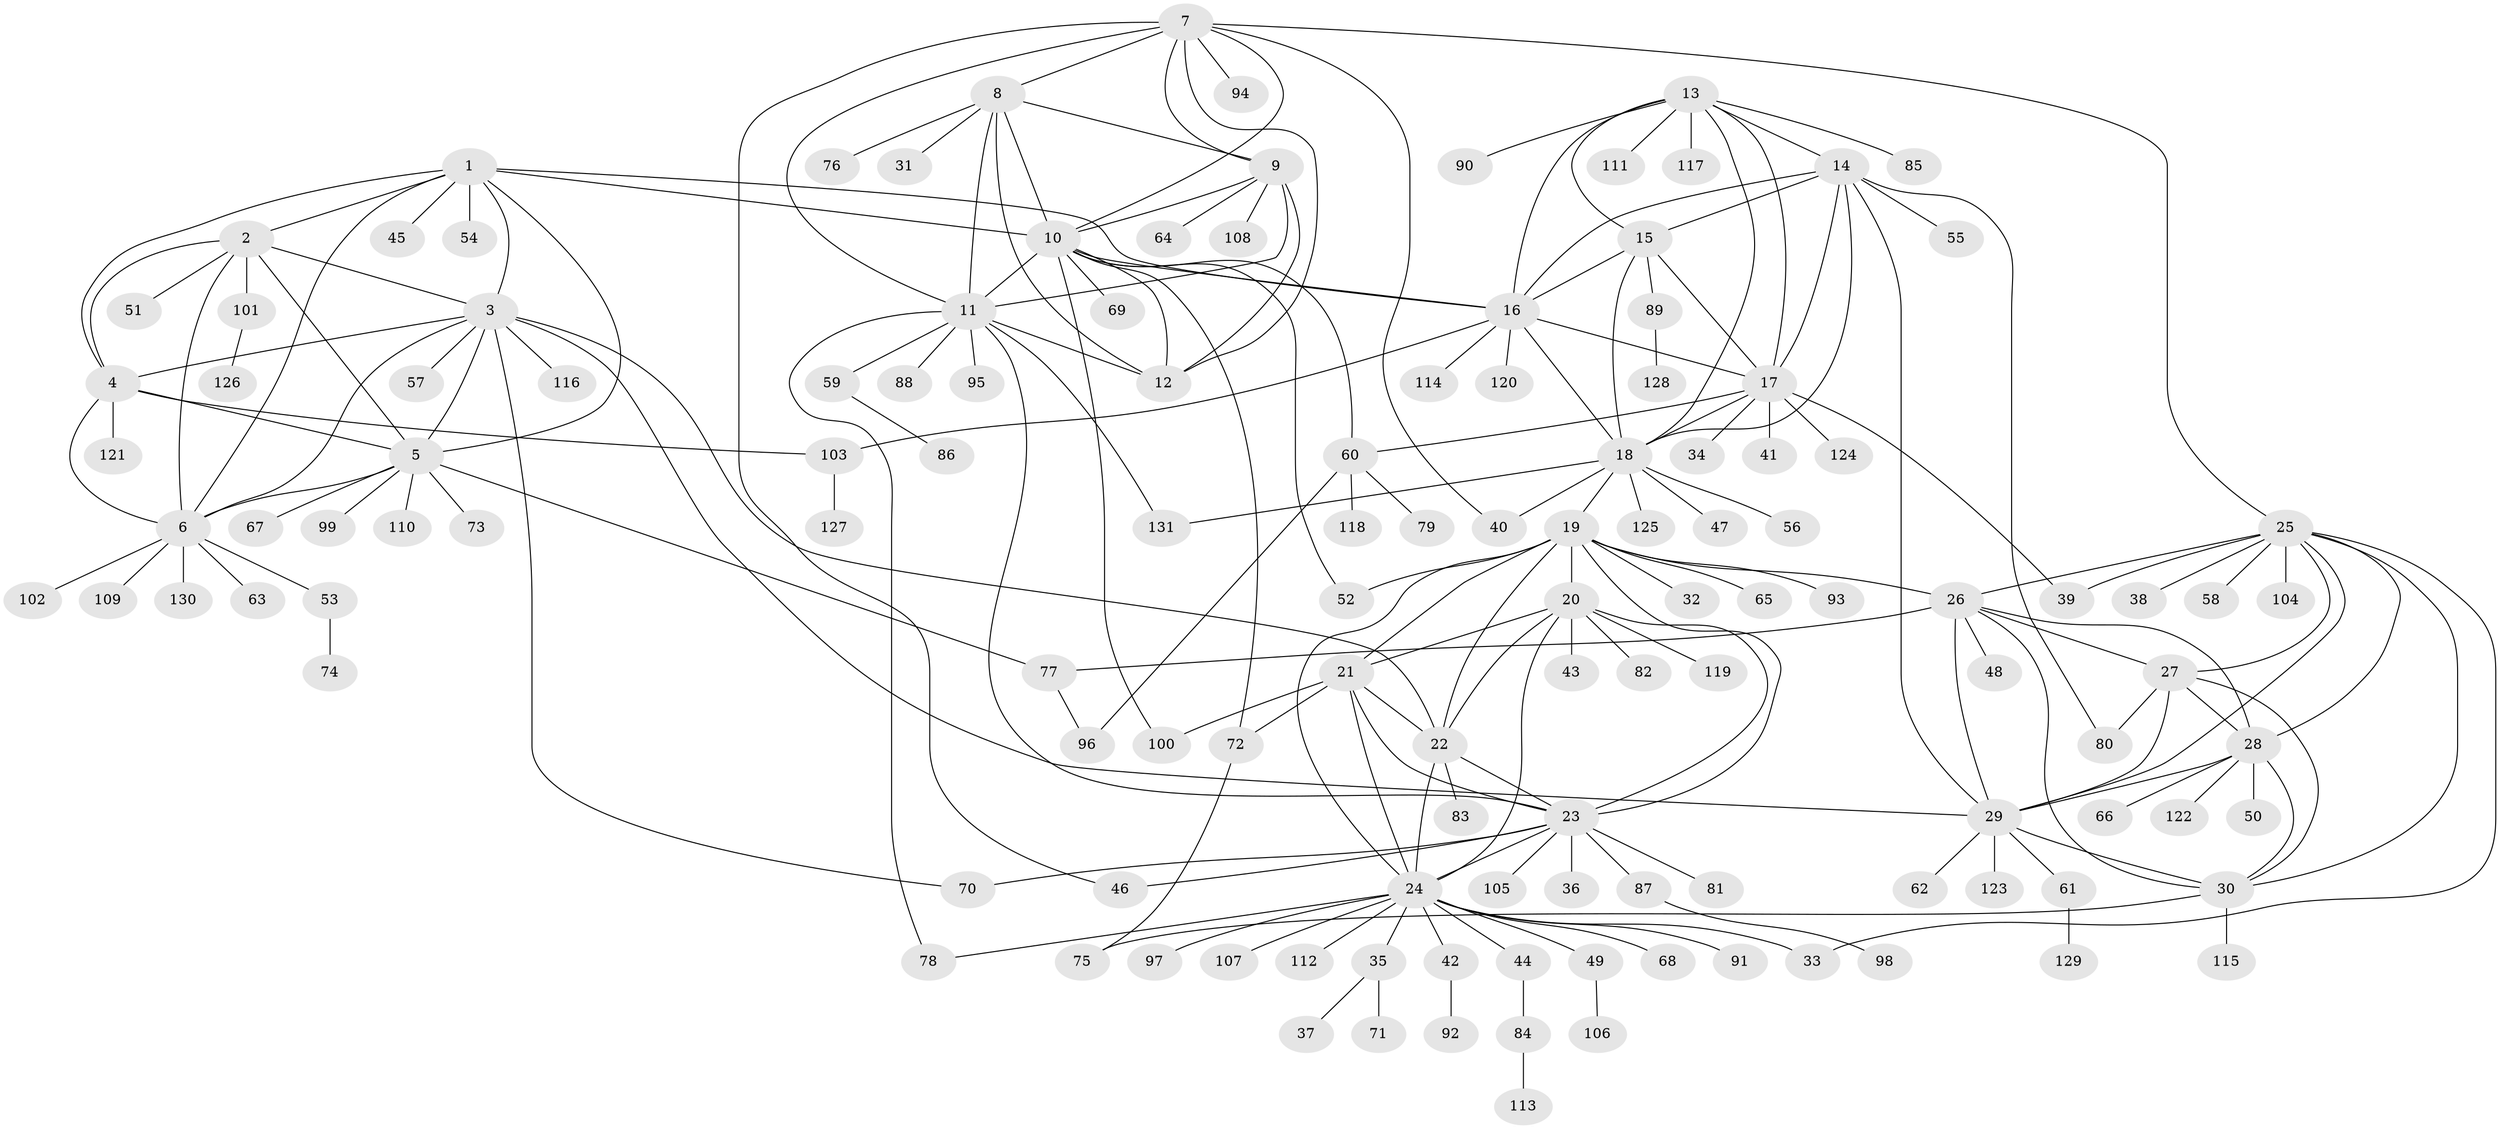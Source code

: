 // Generated by graph-tools (version 1.1) at 2025/50/03/09/25 03:50:39]
// undirected, 131 vertices, 202 edges
graph export_dot {
graph [start="1"]
  node [color=gray90,style=filled];
  1;
  2;
  3;
  4;
  5;
  6;
  7;
  8;
  9;
  10;
  11;
  12;
  13;
  14;
  15;
  16;
  17;
  18;
  19;
  20;
  21;
  22;
  23;
  24;
  25;
  26;
  27;
  28;
  29;
  30;
  31;
  32;
  33;
  34;
  35;
  36;
  37;
  38;
  39;
  40;
  41;
  42;
  43;
  44;
  45;
  46;
  47;
  48;
  49;
  50;
  51;
  52;
  53;
  54;
  55;
  56;
  57;
  58;
  59;
  60;
  61;
  62;
  63;
  64;
  65;
  66;
  67;
  68;
  69;
  70;
  71;
  72;
  73;
  74;
  75;
  76;
  77;
  78;
  79;
  80;
  81;
  82;
  83;
  84;
  85;
  86;
  87;
  88;
  89;
  90;
  91;
  92;
  93;
  94;
  95;
  96;
  97;
  98;
  99;
  100;
  101;
  102;
  103;
  104;
  105;
  106;
  107;
  108;
  109;
  110;
  111;
  112;
  113;
  114;
  115;
  116;
  117;
  118;
  119;
  120;
  121;
  122;
  123;
  124;
  125;
  126;
  127;
  128;
  129;
  130;
  131;
  1 -- 2;
  1 -- 3;
  1 -- 4;
  1 -- 5;
  1 -- 6;
  1 -- 10;
  1 -- 16;
  1 -- 45;
  1 -- 54;
  2 -- 3;
  2 -- 4;
  2 -- 5;
  2 -- 6;
  2 -- 51;
  2 -- 101;
  3 -- 4;
  3 -- 5;
  3 -- 6;
  3 -- 22;
  3 -- 29;
  3 -- 57;
  3 -- 70;
  3 -- 116;
  4 -- 5;
  4 -- 6;
  4 -- 103;
  4 -- 121;
  5 -- 6;
  5 -- 67;
  5 -- 73;
  5 -- 77;
  5 -- 99;
  5 -- 110;
  6 -- 53;
  6 -- 63;
  6 -- 102;
  6 -- 109;
  6 -- 130;
  7 -- 8;
  7 -- 9;
  7 -- 10;
  7 -- 11;
  7 -- 12;
  7 -- 25;
  7 -- 40;
  7 -- 46;
  7 -- 94;
  8 -- 9;
  8 -- 10;
  8 -- 11;
  8 -- 12;
  8 -- 31;
  8 -- 76;
  9 -- 10;
  9 -- 11;
  9 -- 12;
  9 -- 64;
  9 -- 108;
  10 -- 11;
  10 -- 12;
  10 -- 16;
  10 -- 52;
  10 -- 60;
  10 -- 69;
  10 -- 72;
  10 -- 100;
  11 -- 12;
  11 -- 23;
  11 -- 59;
  11 -- 78;
  11 -- 88;
  11 -- 95;
  11 -- 131;
  13 -- 14;
  13 -- 15;
  13 -- 16;
  13 -- 17;
  13 -- 18;
  13 -- 85;
  13 -- 90;
  13 -- 111;
  13 -- 117;
  14 -- 15;
  14 -- 16;
  14 -- 17;
  14 -- 18;
  14 -- 29;
  14 -- 55;
  14 -- 80;
  15 -- 16;
  15 -- 17;
  15 -- 18;
  15 -- 89;
  16 -- 17;
  16 -- 18;
  16 -- 103;
  16 -- 114;
  16 -- 120;
  17 -- 18;
  17 -- 34;
  17 -- 39;
  17 -- 41;
  17 -- 60;
  17 -- 124;
  18 -- 19;
  18 -- 40;
  18 -- 47;
  18 -- 56;
  18 -- 125;
  18 -- 131;
  19 -- 20;
  19 -- 21;
  19 -- 22;
  19 -- 23;
  19 -- 24;
  19 -- 26;
  19 -- 32;
  19 -- 52;
  19 -- 65;
  19 -- 93;
  20 -- 21;
  20 -- 22;
  20 -- 23;
  20 -- 24;
  20 -- 43;
  20 -- 82;
  20 -- 119;
  21 -- 22;
  21 -- 23;
  21 -- 24;
  21 -- 72;
  21 -- 100;
  22 -- 23;
  22 -- 24;
  22 -- 83;
  23 -- 24;
  23 -- 36;
  23 -- 46;
  23 -- 70;
  23 -- 81;
  23 -- 87;
  23 -- 105;
  24 -- 33;
  24 -- 35;
  24 -- 42;
  24 -- 44;
  24 -- 49;
  24 -- 68;
  24 -- 78;
  24 -- 91;
  24 -- 97;
  24 -- 107;
  24 -- 112;
  25 -- 26;
  25 -- 27;
  25 -- 28;
  25 -- 29;
  25 -- 30;
  25 -- 33;
  25 -- 38;
  25 -- 39;
  25 -- 58;
  25 -- 104;
  26 -- 27;
  26 -- 28;
  26 -- 29;
  26 -- 30;
  26 -- 48;
  26 -- 77;
  27 -- 28;
  27 -- 29;
  27 -- 30;
  27 -- 80;
  28 -- 29;
  28 -- 30;
  28 -- 50;
  28 -- 66;
  28 -- 122;
  29 -- 30;
  29 -- 61;
  29 -- 62;
  29 -- 123;
  30 -- 75;
  30 -- 115;
  35 -- 37;
  35 -- 71;
  42 -- 92;
  44 -- 84;
  49 -- 106;
  53 -- 74;
  59 -- 86;
  60 -- 79;
  60 -- 96;
  60 -- 118;
  61 -- 129;
  72 -- 75;
  77 -- 96;
  84 -- 113;
  87 -- 98;
  89 -- 128;
  101 -- 126;
  103 -- 127;
}
